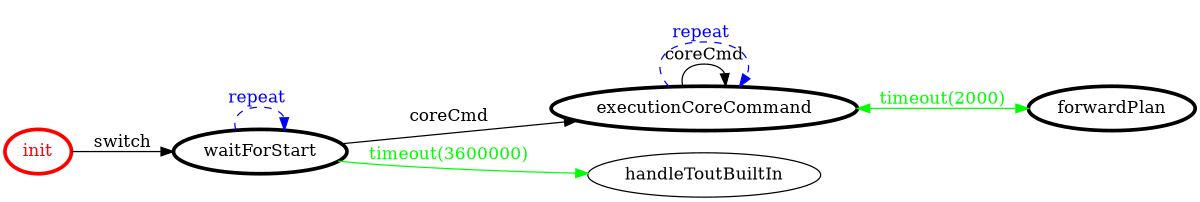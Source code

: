/*
*
* A GraphViz DOT FSM description 
* Please use a GraphViz visualizer (like http://www.webgraphviz.com)
*  
*/

digraph finite_state_machine {
	rankdir=LR
	size="8,5"
	
	init [ color = red ][ fontcolor = red ][ penwidth = 3 ]
	forwardPlan [ color = black ][ fontcolor = black ][ penwidth = 3 ]
	waitForStart [ color = black ][ fontcolor = black ][ penwidth = 3 ]
	executionCoreCommand [ color = black ][ fontcolor = black ][ penwidth = 3 ]
	
	executionCoreCommand -> executionCoreCommand [ label = "coreCmd" ][ color = black ][ fontcolor = black ]
	waitForStart -> handleToutBuiltIn [ label = "timeout(3600000)" ][ color = green ][ fontcolor = green ]
	executionCoreCommand -> forwardPlan [ label = "timeout(2000)" ][ color = green ][ fontcolor = green ][ dir = both ]
	executionCoreCommand -> executionCoreCommand [ label = "repeat "][ style = dashed ][ color = blue ][ fontcolor = blue ]
	waitForStart -> executionCoreCommand [ label = "coreCmd" ][ color = black ][ fontcolor = black ]
	waitForStart -> waitForStart [ label = "repeat "][ style = dashed ][ color = blue ][ fontcolor = blue ]
	init -> waitForStart [ label = "switch" ][ color = black ][ fontcolor = black ]
}
